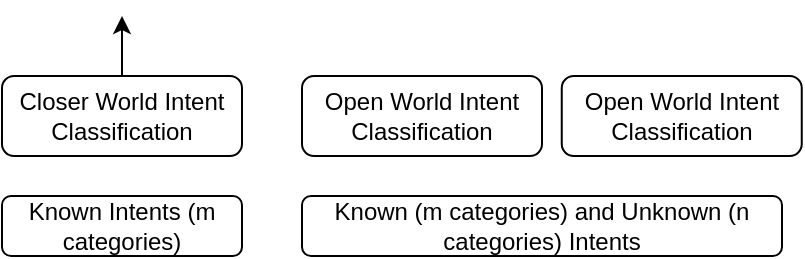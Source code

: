 <mxfile version="24.5.4" type="github">
  <diagram name="Page-1" id="gctCrZ24Wkw_mh4w1CaB">
    <mxGraphModel dx="746" dy="433" grid="1" gridSize="10" guides="1" tooltips="1" connect="1" arrows="1" fold="1" page="1" pageScale="1" pageWidth="827" pageHeight="1169" math="0" shadow="0">
      <root>
        <mxCell id="0" />
        <mxCell id="1" parent="0" />
        <mxCell id="KsBrZJXbqQ_UeDBTGDoF-1" value="Closer World Intent Classification" style="rounded=1;whiteSpace=wrap;html=1;" vertex="1" parent="1">
          <mxGeometry x="120" y="420" width="120" height="40" as="geometry" />
        </mxCell>
        <mxCell id="KsBrZJXbqQ_UeDBTGDoF-2" value="Known Intents (m categories)" style="rounded=1;whiteSpace=wrap;html=1;" vertex="1" parent="1">
          <mxGeometry x="120" y="480" width="120" height="30" as="geometry" />
        </mxCell>
        <mxCell id="KsBrZJXbqQ_UeDBTGDoF-5" value="Open World Intent Classification" style="rounded=1;whiteSpace=wrap;html=1;" vertex="1" parent="1">
          <mxGeometry x="270" y="420" width="120" height="40" as="geometry" />
        </mxCell>
        <mxCell id="KsBrZJXbqQ_UeDBTGDoF-6" value="Known (m categories) and Unknown (n categories) Intents" style="rounded=1;whiteSpace=wrap;html=1;" vertex="1" parent="1">
          <mxGeometry x="270" y="480" width="240" height="30" as="geometry" />
        </mxCell>
        <mxCell id="KsBrZJXbqQ_UeDBTGDoF-7" value="" style="endArrow=classic;html=1;rounded=0;exitX=0.5;exitY=0;exitDx=0;exitDy=0;" edge="1" parent="1" source="KsBrZJXbqQ_UeDBTGDoF-1">
          <mxGeometry width="50" height="50" relative="1" as="geometry">
            <mxPoint x="370" y="540" as="sourcePoint" />
            <mxPoint x="180" y="390" as="targetPoint" />
          </mxGeometry>
        </mxCell>
        <mxCell id="KsBrZJXbqQ_UeDBTGDoF-10" value="Open World Intent Classification" style="rounded=1;whiteSpace=wrap;html=1;" vertex="1" parent="1">
          <mxGeometry x="399.88" y="420" width="120" height="40" as="geometry" />
        </mxCell>
      </root>
    </mxGraphModel>
  </diagram>
</mxfile>
